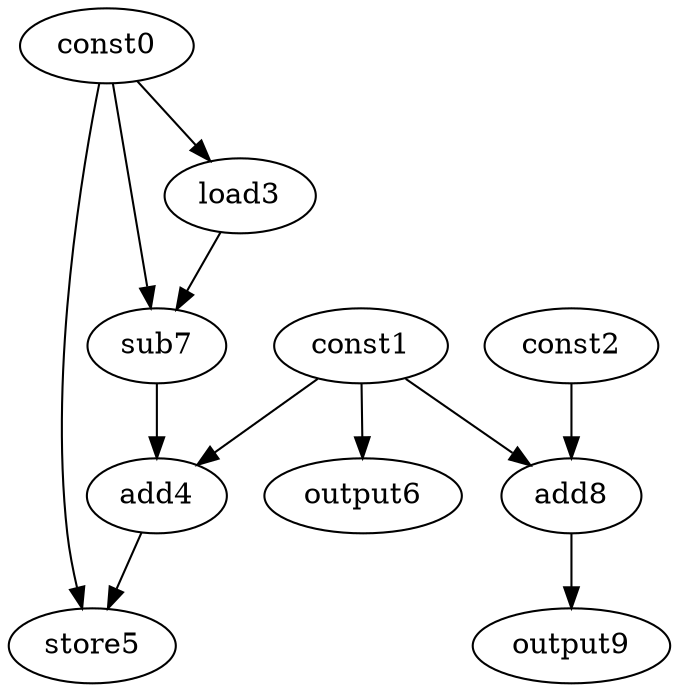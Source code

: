 digraph G { 
const0[opcode=const]; 
const1[opcode=const]; 
const2[opcode=const]; 
load3[opcode=load]; 
add4[opcode=add]; 
store5[opcode=store]; 
output6[opcode=output]; 
sub7[opcode=sub]; 
add8[opcode=add]; 
output9[opcode=output]; 
const0->load3[operand=0];
const1->output6[operand=0];
const1->add8[operand=0];
const2->add8[operand=1];
const0->sub7[operand=0];
load3->sub7[operand=1];
add8->output9[operand=0];
sub7->add4[operand=0];
const1->add4[operand=1];
const0->store5[operand=0];
add4->store5[operand=1];
}
